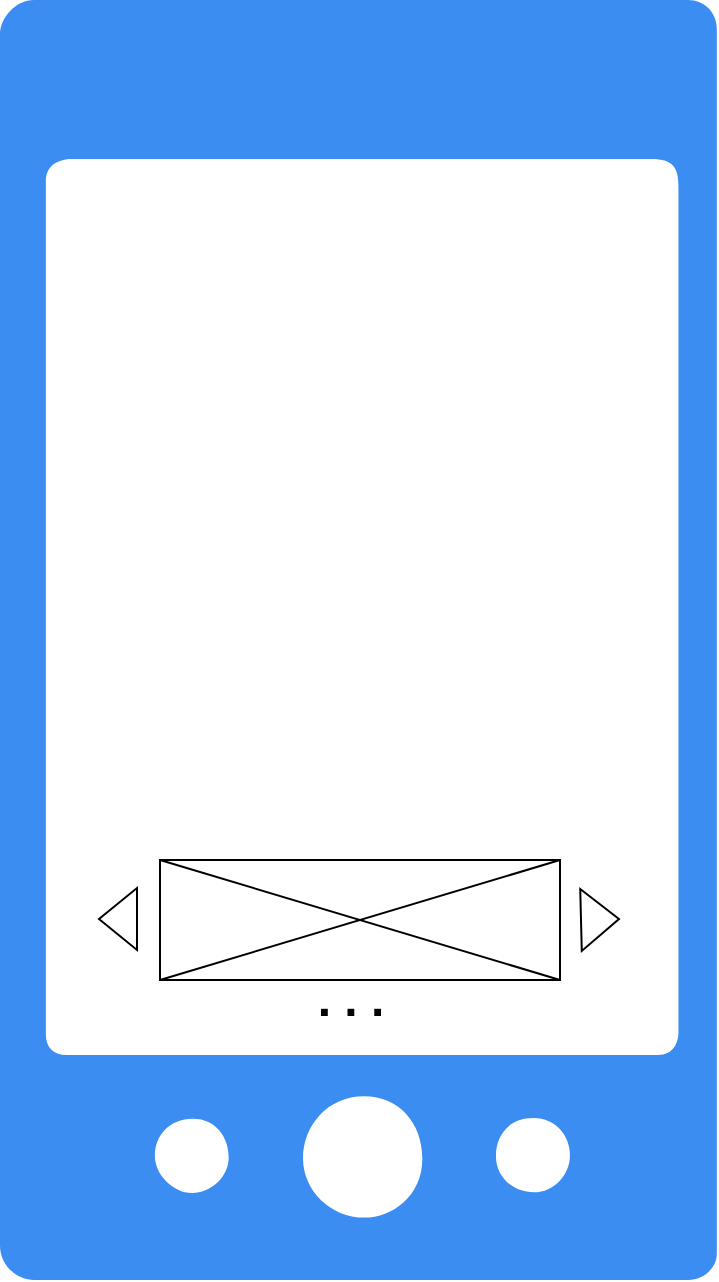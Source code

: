 <mxfile version="22.1.3" type="device">
  <diagram name="Page-1" id="mUyAikBEkfKeO0XjISf7">
    <mxGraphModel dx="1426" dy="803" grid="1" gridSize="10" guides="1" tooltips="1" connect="1" arrows="1" fold="1" page="1" pageScale="1" pageWidth="850" pageHeight="1100" math="0" shadow="0">
      <root>
        <mxCell id="0" />
        <mxCell id="1" parent="0" />
        <mxCell id="HVUczFYNgCfFE6jhYIkl-3" value="" style="sketch=0;html=1;aspect=fixed;strokeColor=none;shadow=0;fillColor=#3B8DF1;verticalAlign=top;labelPosition=center;verticalLabelPosition=bottom;shape=mxgraph.gcp2.phone_android" parent="1" vertex="1">
          <mxGeometry x="240" y="50" width="358.4" height="640" as="geometry" />
        </mxCell>
        <mxCell id="5B4gjGT3E23NP6MAHSq9-1" value="" style="rounded=0;whiteSpace=wrap;html=1;" parent="1" vertex="1">
          <mxGeometry x="320" y="480" width="200" height="60" as="geometry" />
        </mxCell>
        <mxCell id="5B4gjGT3E23NP6MAHSq9-2" value="" style="shape=flexArrow;endArrow=classic;html=1;rounded=0;" parent="1" edge="1">
          <mxGeometry width="50" height="50" relative="1" as="geometry">
            <mxPoint x="309" y="509.5" as="sourcePoint" />
            <mxPoint x="289" y="509.5" as="targetPoint" />
          </mxGeometry>
        </mxCell>
        <mxCell id="5B4gjGT3E23NP6MAHSq9-3" value="" style="shape=flexArrow;endArrow=classic;html=1;rounded=0;" parent="1" edge="1">
          <mxGeometry width="50" height="50" relative="1" as="geometry">
            <mxPoint x="530" y="510" as="sourcePoint" />
            <mxPoint x="550" y="509.5" as="targetPoint" />
          </mxGeometry>
        </mxCell>
        <mxCell id="5B4gjGT3E23NP6MAHSq9-4" value=". . ." style="text;strokeColor=none;fillColor=none;html=1;fontSize=24;fontStyle=1;verticalAlign=middle;align=center;" parent="1" vertex="1">
          <mxGeometry x="365" y="530" width="100" height="40" as="geometry" />
        </mxCell>
        <mxCell id="l-rDjYEGQ8ozF9IzRxdp-1" value="" style="endArrow=none;html=1;rounded=0;exitX=0;exitY=1;exitDx=0;exitDy=0;entryX=1;entryY=0;entryDx=0;entryDy=0;" edge="1" parent="1" source="5B4gjGT3E23NP6MAHSq9-1" target="5B4gjGT3E23NP6MAHSq9-1">
          <mxGeometry width="50" height="50" relative="1" as="geometry">
            <mxPoint x="390" y="420" as="sourcePoint" />
            <mxPoint x="440" y="370" as="targetPoint" />
          </mxGeometry>
        </mxCell>
        <mxCell id="l-rDjYEGQ8ozF9IzRxdp-2" value="" style="endArrow=none;html=1;rounded=0;exitX=0;exitY=0;exitDx=0;exitDy=0;entryX=1;entryY=1;entryDx=0;entryDy=0;" edge="1" parent="1" source="5B4gjGT3E23NP6MAHSq9-1" target="5B4gjGT3E23NP6MAHSq9-1">
          <mxGeometry width="50" height="50" relative="1" as="geometry">
            <mxPoint x="400" y="440" as="sourcePoint" />
            <mxPoint x="450" y="390" as="targetPoint" />
          </mxGeometry>
        </mxCell>
      </root>
    </mxGraphModel>
  </diagram>
</mxfile>
